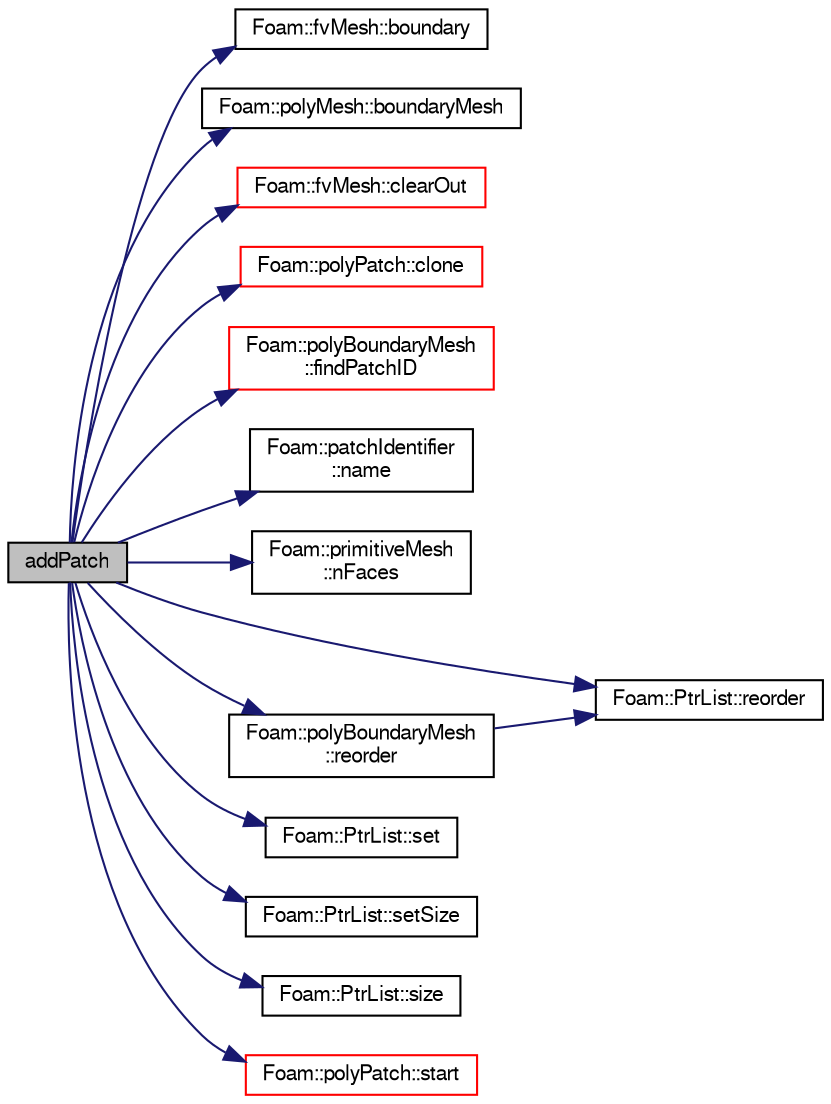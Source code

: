 digraph "addPatch"
{
  bgcolor="transparent";
  edge [fontname="FreeSans",fontsize="10",labelfontname="FreeSans",labelfontsize="10"];
  node [fontname="FreeSans",fontsize="10",shape=record];
  rankdir="LR";
  Node0 [label="addPatch",height=0.2,width=0.4,color="black", fillcolor="grey75", style="filled", fontcolor="black"];
  Node0 -> Node1 [color="midnightblue",fontsize="10",style="solid",fontname="FreeSans"];
  Node1 [label="Foam::fvMesh::boundary",height=0.2,width=0.4,color="black",URL="$a22766.html#a1fc8b179063cf5d6805da64ff1975126",tooltip="Return reference to boundary mesh. "];
  Node0 -> Node2 [color="midnightblue",fontsize="10",style="solid",fontname="FreeSans"];
  Node2 [label="Foam::polyMesh::boundaryMesh",height=0.2,width=0.4,color="black",URL="$a27410.html#a9f2b68c134340291eda6197f47f25484",tooltip="Return boundary mesh. "];
  Node0 -> Node3 [color="midnightblue",fontsize="10",style="solid",fontname="FreeSans"];
  Node3 [label="Foam::fvMesh::clearOut",height=0.2,width=0.4,color="red",URL="$a22766.html#af320697688df08f1438d37a86bcaf25d",tooltip="Clear all geometry and addressing. "];
  Node0 -> Node13 [color="midnightblue",fontsize="10",style="solid",fontname="FreeSans"];
  Node13 [label="Foam::polyPatch::clone",height=0.2,width=0.4,color="red",URL="$a27478.html#adbf8c0a436d777bd346c3ab2a4b087df",tooltip="Construct and return a clone, resetting the boundary mesh. "];
  Node0 -> Node16 [color="midnightblue",fontsize="10",style="solid",fontname="FreeSans"];
  Node16 [label="Foam::polyBoundaryMesh\l::findPatchID",height=0.2,width=0.4,color="red",URL="$a27402.html#ac89fe0aab9fe12bd4f0d3807495fe72b",tooltip="Find patch index given a name. "];
  Node0 -> Node20 [color="midnightblue",fontsize="10",style="solid",fontname="FreeSans"];
  Node20 [label="Foam::patchIdentifier\l::name",height=0.2,width=0.4,color="black",URL="$a27122.html#acc80e00a8ac919288fb55bd14cc88bf6",tooltip="Return name. "];
  Node0 -> Node21 [color="midnightblue",fontsize="10",style="solid",fontname="FreeSans"];
  Node21 [label="Foam::primitiveMesh\l::nFaces",height=0.2,width=0.4,color="black",URL="$a27530.html#abe602c985a3c9ffa67176e969e77ca6f"];
  Node0 -> Node22 [color="midnightblue",fontsize="10",style="solid",fontname="FreeSans"];
  Node22 [label="Foam::PtrList::reorder",height=0.2,width=0.4,color="black",URL="$a25914.html#a7d239b46753df3dec8b986f9172316af",tooltip="Reorders elements. Ordering does not have to be done in. "];
  Node0 -> Node23 [color="midnightblue",fontsize="10",style="solid",fontname="FreeSans"];
  Node23 [label="Foam::polyBoundaryMesh\l::reorder",height=0.2,width=0.4,color="black",URL="$a27402.html#a95c28578fe12550673a1a0917d8fb7f7",tooltip="Reorders patches. Ordering does not have to be done in. "];
  Node23 -> Node22 [color="midnightblue",fontsize="10",style="solid",fontname="FreeSans"];
  Node0 -> Node24 [color="midnightblue",fontsize="10",style="solid",fontname="FreeSans"];
  Node24 [label="Foam::PtrList::set",height=0.2,width=0.4,color="black",URL="$a25914.html#a2d4fe99e7a41d6359b3c1946995622a0",tooltip="Is element set. "];
  Node0 -> Node25 [color="midnightblue",fontsize="10",style="solid",fontname="FreeSans"];
  Node25 [label="Foam::PtrList::setSize",height=0.2,width=0.4,color="black",URL="$a25914.html#aedb985ffeaf1bdbfeccc2a8730405703",tooltip="Reset size of PtrList. If extending the PtrList, new entries are. "];
  Node0 -> Node26 [color="midnightblue",fontsize="10",style="solid",fontname="FreeSans"];
  Node26 [label="Foam::PtrList::size",height=0.2,width=0.4,color="black",URL="$a25914.html#a47b3bf30da1eb3ab8076b5fbe00e0494",tooltip="Return the number of elements in the PtrList. "];
  Node0 -> Node27 [color="midnightblue",fontsize="10",style="solid",fontname="FreeSans"];
  Node27 [label="Foam::polyPatch::start",height=0.2,width=0.4,color="red",URL="$a27478.html#a6bfd3e3abb11e98bdb4b98671cec1234",tooltip="Return start label of this patch in the polyMesh face list. "];
}
